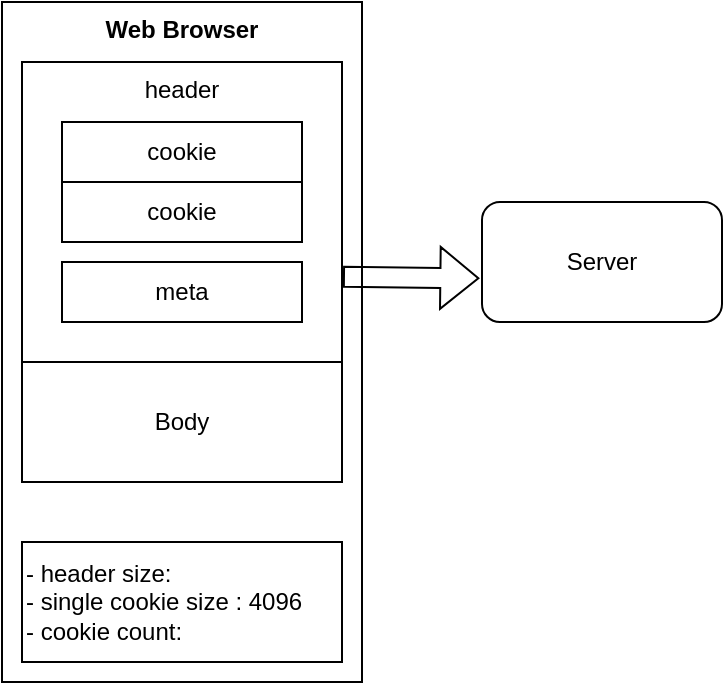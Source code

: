 <mxfile version="21.6.6" type="github">
  <diagram name="페이지-1" id="mJz47ISgfrmHf0yW293z">
    <mxGraphModel dx="693" dy="556" grid="1" gridSize="10" guides="1" tooltips="1" connect="1" arrows="1" fold="1" page="1" pageScale="1" pageWidth="827" pageHeight="1169" math="0" shadow="0">
      <root>
        <mxCell id="0" />
        <mxCell id="1" parent="0" />
        <mxCell id="2rfk4wUq8uFDFe7OKhAP-10" value="&lt;b&gt;Web Browser&lt;/b&gt;" style="rounded=0;whiteSpace=wrap;html=1;verticalAlign=top;" vertex="1" parent="1">
          <mxGeometry x="80" y="130" width="180" height="340" as="geometry" />
        </mxCell>
        <mxCell id="6yu2qfU1yCdkrQXzKQIH-1" value="header" style="rounded=0;whiteSpace=wrap;html=1;verticalAlign=top;" parent="1" vertex="1">
          <mxGeometry x="90" y="160" width="160" height="150" as="geometry" />
        </mxCell>
        <mxCell id="2rfk4wUq8uFDFe7OKhAP-1" value="cookie" style="rounded=0;whiteSpace=wrap;html=1;" vertex="1" parent="1">
          <mxGeometry x="110" y="190" width="120" height="30" as="geometry" />
        </mxCell>
        <mxCell id="2rfk4wUq8uFDFe7OKhAP-2" value="cookie" style="rounded=0;whiteSpace=wrap;html=1;" vertex="1" parent="1">
          <mxGeometry x="110" y="220" width="120" height="30" as="geometry" />
        </mxCell>
        <mxCell id="2rfk4wUq8uFDFe7OKhAP-3" value="meta" style="rounded=0;whiteSpace=wrap;html=1;" vertex="1" parent="1">
          <mxGeometry x="110" y="260" width="120" height="30" as="geometry" />
        </mxCell>
        <mxCell id="2rfk4wUq8uFDFe7OKhAP-4" value="Server" style="rounded=1;whiteSpace=wrap;html=1;" vertex="1" parent="1">
          <mxGeometry x="320" y="230" width="120" height="60" as="geometry" />
        </mxCell>
        <mxCell id="2rfk4wUq8uFDFe7OKhAP-5" value="Body" style="rounded=0;whiteSpace=wrap;html=1;" vertex="1" parent="1">
          <mxGeometry x="90" y="310" width="160" height="60" as="geometry" />
        </mxCell>
        <mxCell id="2rfk4wUq8uFDFe7OKhAP-6" value="" style="shape=flexArrow;endArrow=classic;html=1;rounded=0;exitX=1.003;exitY=0.716;exitDx=0;exitDy=0;exitPerimeter=0;entryX=-0.011;entryY=0.636;entryDx=0;entryDy=0;entryPerimeter=0;" edge="1" parent="1" source="6yu2qfU1yCdkrQXzKQIH-1" target="2rfk4wUq8uFDFe7OKhAP-4">
          <mxGeometry width="50" height="50" relative="1" as="geometry">
            <mxPoint x="300" y="320" as="sourcePoint" />
            <mxPoint x="350" y="270" as="targetPoint" />
          </mxGeometry>
        </mxCell>
        <mxCell id="2rfk4wUq8uFDFe7OKhAP-9" value="- header size:&lt;br&gt;- single cookie size : 4096&lt;br&gt;- cookie count:" style="rounded=0;whiteSpace=wrap;html=1;align=left;" vertex="1" parent="1">
          <mxGeometry x="90" y="400" width="160" height="60" as="geometry" />
        </mxCell>
      </root>
    </mxGraphModel>
  </diagram>
</mxfile>
